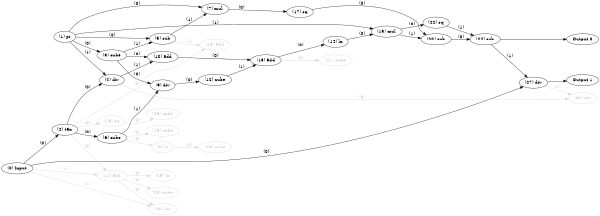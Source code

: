 digraph NeuralNetwork {
rankdir=LR;
size="4,3";
center = true;
node0 [label="(0) Input", color=black, labelfontcolor=black, fontcolor=black];
node1 [label="(1) pi", color=black, labelfontcolor=black, fontcolor=black];
node2 [label="(2) tan", color=black, labelfontcolor=black, fontcolor=black];
node0 -> node2 [label=" (0)", labelfontcolor=black, fontcolor=black, bold=true, color=black];
node3 [label="(3) cube", color=black, labelfontcolor=black, fontcolor=black];
node1 -> node3 [label=" (0)", labelfontcolor=black, fontcolor=black, bold=true, color=black];
node4 [label="(4) div", color=black, labelfontcolor=black, fontcolor=black];
node2 -> node4 [label=" (0)", labelfontcolor=black, fontcolor=black, bold=true, color=black];
node1 -> node4 [label=" (1)", labelfontcolor=black, fontcolor=black, bold=true, color=black];
node5 [label="(5) sub", color=black, labelfontcolor=black, fontcolor=black];
node1 -> node5 [label=" (0)", labelfontcolor=black, fontcolor=black, bold=true, color=black];
node3 -> node5 [label=" (1)", labelfontcolor=black, fontcolor=black, bold=true, color=black];
node6 [label="(6) cube", color=black, labelfontcolor=black, fontcolor=black];
node2 -> node6 [label=" (0)", labelfontcolor=black, fontcolor=black, bold=true, color=black];
node7 [label="(7) mul", color=black, labelfontcolor=black, fontcolor=black];
node1 -> node7 [label=" (0)", labelfontcolor=black, fontcolor=black, bold=true, color=black];
node5 -> node7 [label=" (1)", labelfontcolor=black, fontcolor=black, bold=true, color=black];
node8 [label="(8) ln", color=lightgrey, labelfontcolor=lightgrey, fontcolor=lightgrey];
node6 -> node8 [label=" (0)", labelfontcolor=lightgrey, fontcolor=lightgrey, bold=true, color=lightgrey];
node9 [label="(9) div", color=black, labelfontcolor=black, fontcolor=black];
node3 -> node9 [label=" (0)", labelfontcolor=black, fontcolor=black, bold=true, color=black];
node6 -> node9 [label=" (1)", labelfontcolor=black, fontcolor=black, bold=true, color=black];
node10 [label="(10) add", color=black, labelfontcolor=black, fontcolor=black];
node3 -> node10 [label=" (0)", labelfontcolor=black, fontcolor=black, bold=true, color=black];
node4 -> node10 [label=" (1)", labelfontcolor=black, fontcolor=black, bold=true, color=black];
node11 [label="(11) add", color=lightgrey, labelfontcolor=lightgrey, fontcolor=lightgrey];
node2 -> node11 [label=" (0)", labelfontcolor=lightgrey, fontcolor=lightgrey, bold=true, color=lightgrey];
node0 -> node11 [label=" (1)", labelfontcolor=lightgrey, fontcolor=lightgrey, bold=true, color=lightgrey];
node12 [label="(12) cube", color=black, labelfontcolor=black, fontcolor=black];
node9 -> node12 [label=" (0)", labelfontcolor=black, fontcolor=black, bold=true, color=black];
node13 [label="(13) add", color=black, labelfontcolor=black, fontcolor=black];
node10 -> node13 [label=" (0)", labelfontcolor=black, fontcolor=black, bold=true, color=black];
node12 -> node13 [label=" (1)", labelfontcolor=black, fontcolor=black, bold=true, color=black];
node14 [label="(14) ln", color=black, labelfontcolor=black, fontcolor=black];
node13 -> node14 [label=" (0)", labelfontcolor=black, fontcolor=black, bold=true, color=black];
node15 [label="(15) mul", color=black, labelfontcolor=black, fontcolor=black];
node14 -> node15 [label=" (0)", labelfontcolor=black, fontcolor=black, bold=true, color=black];
node1 -> node15 [label=" (1)", labelfontcolor=black, fontcolor=black, bold=true, color=black];
node16 [label="(16) cube", color=lightgrey, labelfontcolor=lightgrey, fontcolor=lightgrey];
node6 -> node16 [label=" (0)", labelfontcolor=lightgrey, fontcolor=lightgrey, bold=true, color=lightgrey];
node17 [label="(17) sq", color=black, labelfontcolor=black, fontcolor=black];
node7 -> node17 [label=" (0)", labelfontcolor=black, fontcolor=black, bold=true, color=black];
node18 [label="(18) add", color=lightgrey, labelfontcolor=lightgrey, fontcolor=lightgrey];
node2 -> node18 [label=" (0)", labelfontcolor=lightgrey, fontcolor=lightgrey, bold=true, color=lightgrey];
node5 -> node18 [label=" (1)", labelfontcolor=lightgrey, fontcolor=lightgrey, bold=true, color=lightgrey];
node19 [label="(19) sq", color=lightgrey, labelfontcolor=lightgrey, fontcolor=lightgrey];
node2 -> node19 [label=" (0)", labelfontcolor=lightgrey, fontcolor=lightgrey, bold=true, color=lightgrey];
node20 [label="(20) sub", color=black, labelfontcolor=black, fontcolor=black];
node17 -> node20 [label=" (0)", labelfontcolor=black, fontcolor=black, bold=true, color=black];
node15 -> node20 [label=" (1)", labelfontcolor=black, fontcolor=black, bold=true, color=black];
node21 [label="(21) cube", color=lightgrey, labelfontcolor=lightgrey, fontcolor=lightgrey];
node13 -> node21 [label=" (0)", labelfontcolor=lightgrey, fontcolor=lightgrey, bold=true, color=lightgrey];
node22 [label="(22) sq", color=black, labelfontcolor=black, fontcolor=black];
node15 -> node22 [label=" (0)", labelfontcolor=black, fontcolor=black, bold=true, color=black];
node23 [label="(23) div", color=lightgrey, labelfontcolor=lightgrey, fontcolor=lightgrey];
node11 -> node23 [label=" (0)", labelfontcolor=lightgrey, fontcolor=lightgrey, bold=true, color=lightgrey];
node0 -> node23 [label=" (1)", labelfontcolor=lightgrey, fontcolor=lightgrey, bold=true, color=lightgrey];
node24 [label="(24) sub", color=black, labelfontcolor=black, fontcolor=black];
node20 -> node24 [label=" (0)", labelfontcolor=black, fontcolor=black, bold=true, color=black];
node22 -> node24 [label=" (1)", labelfontcolor=black, fontcolor=black, bold=true, color=black];
node25 [label="(25) ln", color=lightgrey, labelfontcolor=lightgrey, fontcolor=lightgrey];
node11 -> node25 [label=" (0)", labelfontcolor=lightgrey, fontcolor=lightgrey, bold=true, color=lightgrey];
node26 [label="(26) cube", color=lightgrey, labelfontcolor=lightgrey, fontcolor=lightgrey];
node19 -> node26 [label=" (0)", labelfontcolor=lightgrey, fontcolor=lightgrey, bold=true, color=lightgrey];
node27 [label="(27) div", color=black, labelfontcolor=black, fontcolor=black];
node0 -> node27 [label=" (0)", labelfontcolor=black, fontcolor=black, bold=true, color=black];
node24 -> node27 [label=" (1)", labelfontcolor=black, fontcolor=black, bold=true, color=black];
node28 [label="(28) cube", color=lightgrey, labelfontcolor=lightgrey, fontcolor=lightgrey];
node8 -> node28 [label=" (0)", labelfontcolor=lightgrey, fontcolor=lightgrey, bold=true, color=lightgrey];
node29 [label="(29) cube", color=lightgrey, labelfontcolor=lightgrey, fontcolor=lightgrey];
node11 -> node29 [label=" (0)", labelfontcolor=lightgrey, fontcolor=lightgrey, bold=true, color=lightgrey];
node30 [label="(30) div", color=lightgrey, labelfontcolor=lightgrey, fontcolor=lightgrey];
node4 -> node30 [label=" (0)", labelfontcolor=lightgrey, fontcolor=lightgrey, bold=true, color=lightgrey];
node27 -> node30 [label=" (1)", labelfontcolor=lightgrey, fontcolor=lightgrey, bold=true, color=lightgrey];
node31 [label="Output 0", color=black, labelfontcolor=black, fontcolor=black];
node24 -> node31 [labelfontcolor=black, fontcolor=black, bold=true, color=black];
node32 [label="Output 1", color=black, labelfontcolor=black, fontcolor=black];
node27 -> node32 [labelfontcolor=black, fontcolor=black, bold=true, color=black];
{ rank = source; "node0"; }
{ rank = max;"node31";"node32"; }
}
